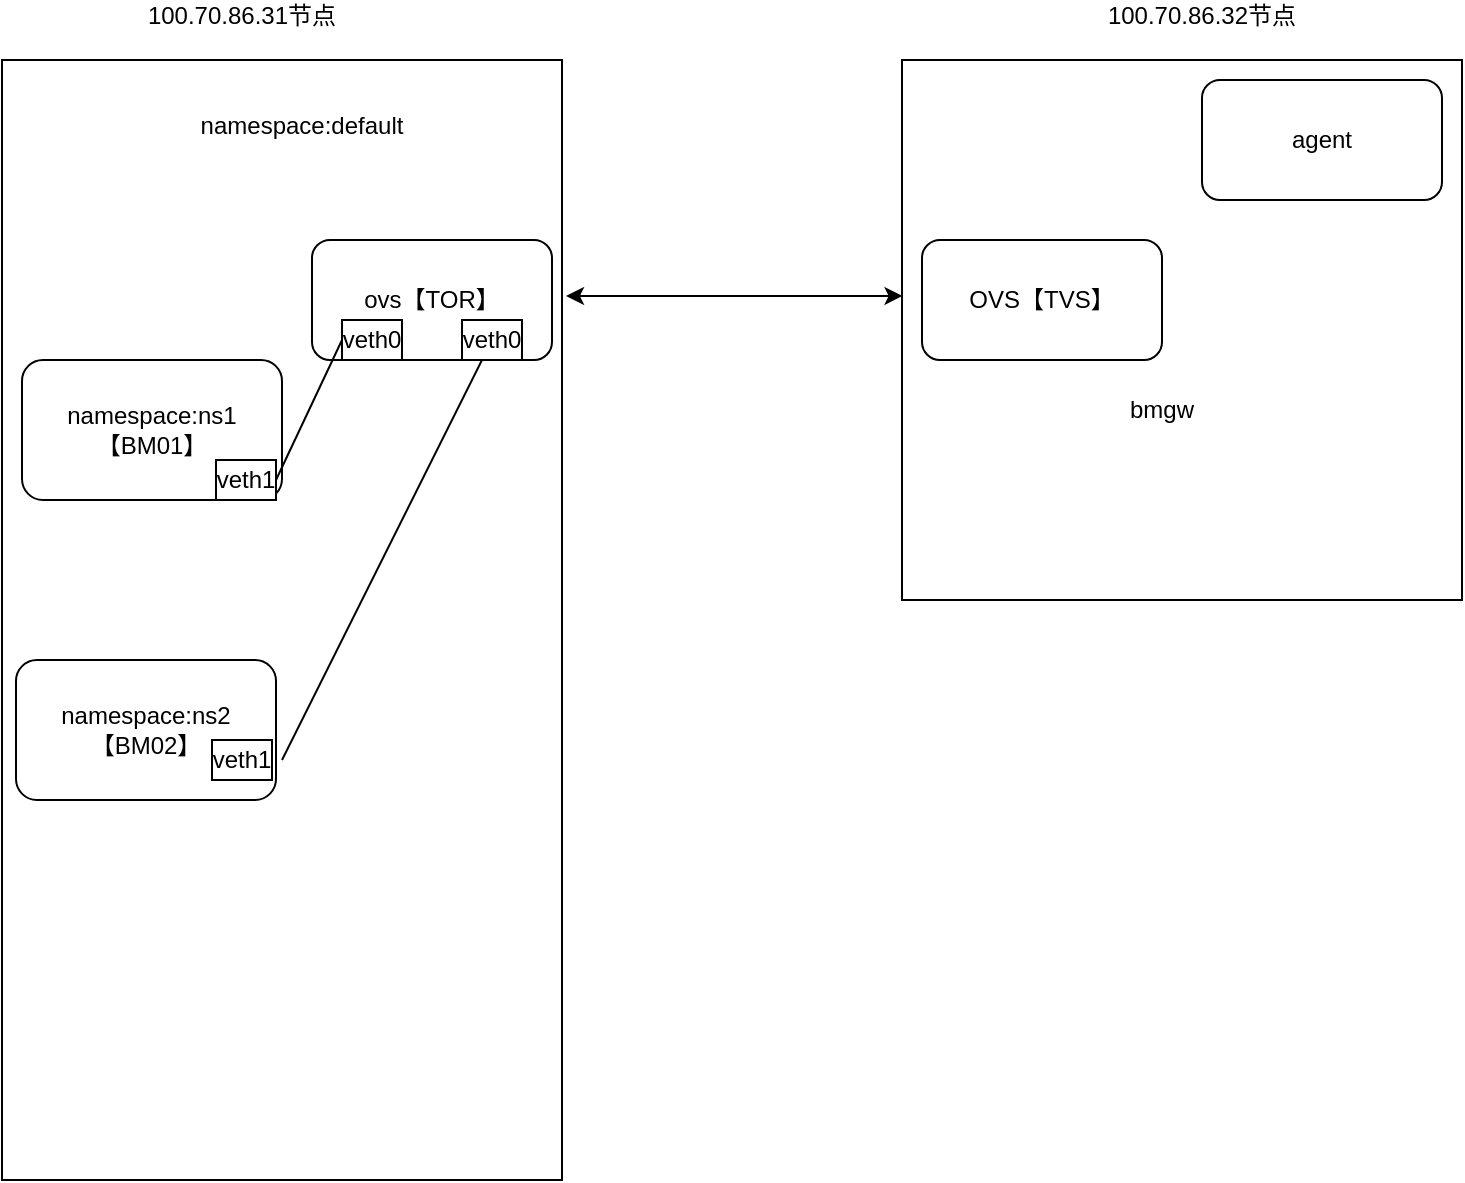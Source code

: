 <mxfile version="24.2.1" type="github">
  <diagram name="第 1 页" id="EhdhkiHg96lV5EwKrWKB">
    <mxGraphModel dx="954" dy="565" grid="1" gridSize="10" guides="1" tooltips="1" connect="1" arrows="1" fold="1" page="1" pageScale="1" pageWidth="827" pageHeight="1169" math="0" shadow="0">
      <root>
        <mxCell id="0" />
        <mxCell id="1" parent="0" />
        <mxCell id="a4EHasDGLI_9xLfcDQxJ-1" value="&lt;div&gt;&lt;br&gt;&lt;/div&gt;" style="rounded=0;whiteSpace=wrap;html=1;" vertex="1" parent="1">
          <mxGeometry x="40" y="200" width="280" height="560" as="geometry" />
        </mxCell>
        <mxCell id="a4EHasDGLI_9xLfcDQxJ-2" value="100.70.86.31节点&lt;div&gt;&lt;br&gt;&lt;/div&gt;" style="text;html=1;align=center;verticalAlign=middle;whiteSpace=wrap;rounded=0;" vertex="1" parent="1">
          <mxGeometry x="90" y="170" width="140" height="30" as="geometry" />
        </mxCell>
        <mxCell id="a4EHasDGLI_9xLfcDQxJ-3" value="namespace:ns1&lt;div&gt;【BM01】&lt;/div&gt;" style="rounded=1;whiteSpace=wrap;html=1;" vertex="1" parent="1">
          <mxGeometry x="50" y="350" width="130" height="70" as="geometry" />
        </mxCell>
        <mxCell id="a4EHasDGLI_9xLfcDQxJ-4" value="ovs【TOR】" style="rounded=1;whiteSpace=wrap;html=1;" vertex="1" parent="1">
          <mxGeometry x="195" y="290" width="120" height="60" as="geometry" />
        </mxCell>
        <mxCell id="a4EHasDGLI_9xLfcDQxJ-5" value="veth1" style="rounded=0;whiteSpace=wrap;html=1;" vertex="1" parent="1">
          <mxGeometry x="147" y="400" width="30" height="20" as="geometry" />
        </mxCell>
        <mxCell id="a4EHasDGLI_9xLfcDQxJ-6" value="veth0" style="rounded=0;whiteSpace=wrap;html=1;" vertex="1" parent="1">
          <mxGeometry x="210" y="330" width="30" height="20" as="geometry" />
        </mxCell>
        <mxCell id="a4EHasDGLI_9xLfcDQxJ-8" value="&lt;br&gt;namespace:default" style="text;html=1;align=center;verticalAlign=middle;whiteSpace=wrap;rounded=0;" vertex="1" parent="1">
          <mxGeometry x="160" y="210" width="60" height="30" as="geometry" />
        </mxCell>
        <mxCell id="a4EHasDGLI_9xLfcDQxJ-9" value="" style="endArrow=none;html=1;rounded=0;entryX=0;entryY=0.5;entryDx=0;entryDy=0;exitX=1;exitY=0.5;exitDx=0;exitDy=0;" edge="1" parent="1" source="a4EHasDGLI_9xLfcDQxJ-5" target="a4EHasDGLI_9xLfcDQxJ-6">
          <mxGeometry width="50" height="50" relative="1" as="geometry">
            <mxPoint x="390" y="320" as="sourcePoint" />
            <mxPoint x="440" y="270" as="targetPoint" />
          </mxGeometry>
        </mxCell>
        <mxCell id="a4EHasDGLI_9xLfcDQxJ-12" value="&lt;div&gt;&lt;br&gt;&lt;/div&gt;" style="rounded=0;whiteSpace=wrap;html=1;" vertex="1" parent="1">
          <mxGeometry x="490" y="200" width="280" height="270" as="geometry" />
        </mxCell>
        <mxCell id="a4EHasDGLI_9xLfcDQxJ-13" value="100.70.86.32节点&lt;div&gt;&lt;br&gt;&lt;/div&gt;" style="text;html=1;align=center;verticalAlign=middle;whiteSpace=wrap;rounded=0;" vertex="1" parent="1">
          <mxGeometry x="570" y="170" width="140" height="30" as="geometry" />
        </mxCell>
        <mxCell id="a4EHasDGLI_9xLfcDQxJ-14" value="bmgw" style="text;html=1;align=center;verticalAlign=middle;whiteSpace=wrap;rounded=0;" vertex="1" parent="1">
          <mxGeometry x="590" y="360" width="60" height="30" as="geometry" />
        </mxCell>
        <mxCell id="a4EHasDGLI_9xLfcDQxJ-15" value="&lt;div&gt;agent&lt;/div&gt;" style="rounded=1;whiteSpace=wrap;html=1;" vertex="1" parent="1">
          <mxGeometry x="640" y="210" width="120" height="60" as="geometry" />
        </mxCell>
        <mxCell id="a4EHasDGLI_9xLfcDQxJ-16" value="" style="endArrow=classic;startArrow=classic;html=1;rounded=0;entryX=0.001;entryY=0.437;entryDx=0;entryDy=0;entryPerimeter=0;" edge="1" parent="1" target="a4EHasDGLI_9xLfcDQxJ-12">
          <mxGeometry width="50" height="50" relative="1" as="geometry">
            <mxPoint x="322" y="318" as="sourcePoint" />
            <mxPoint x="440" y="270" as="targetPoint" />
          </mxGeometry>
        </mxCell>
        <mxCell id="a4EHasDGLI_9xLfcDQxJ-17" value="namespace:ns2&lt;div&gt;【BM02】&lt;/div&gt;" style="rounded=1;whiteSpace=wrap;html=1;" vertex="1" parent="1">
          <mxGeometry x="47" y="500" width="130" height="70" as="geometry" />
        </mxCell>
        <mxCell id="a4EHasDGLI_9xLfcDQxJ-18" value="veth1" style="rounded=0;whiteSpace=wrap;html=1;" vertex="1" parent="1">
          <mxGeometry x="145" y="540" width="30" height="20" as="geometry" />
        </mxCell>
        <mxCell id="a4EHasDGLI_9xLfcDQxJ-20" value="veth0" style="rounded=0;whiteSpace=wrap;html=1;" vertex="1" parent="1">
          <mxGeometry x="270" y="330" width="30" height="20" as="geometry" />
        </mxCell>
        <mxCell id="a4EHasDGLI_9xLfcDQxJ-23" value="" style="endArrow=none;html=1;rounded=0;" edge="1" parent="1" target="a4EHasDGLI_9xLfcDQxJ-20">
          <mxGeometry width="50" height="50" relative="1" as="geometry">
            <mxPoint x="180" y="550" as="sourcePoint" />
            <mxPoint x="230" y="500" as="targetPoint" />
          </mxGeometry>
        </mxCell>
        <mxCell id="a4EHasDGLI_9xLfcDQxJ-25" value="OVS【TVS】" style="rounded=1;whiteSpace=wrap;html=1;" vertex="1" parent="1">
          <mxGeometry x="500" y="290" width="120" height="60" as="geometry" />
        </mxCell>
      </root>
    </mxGraphModel>
  </diagram>
</mxfile>
